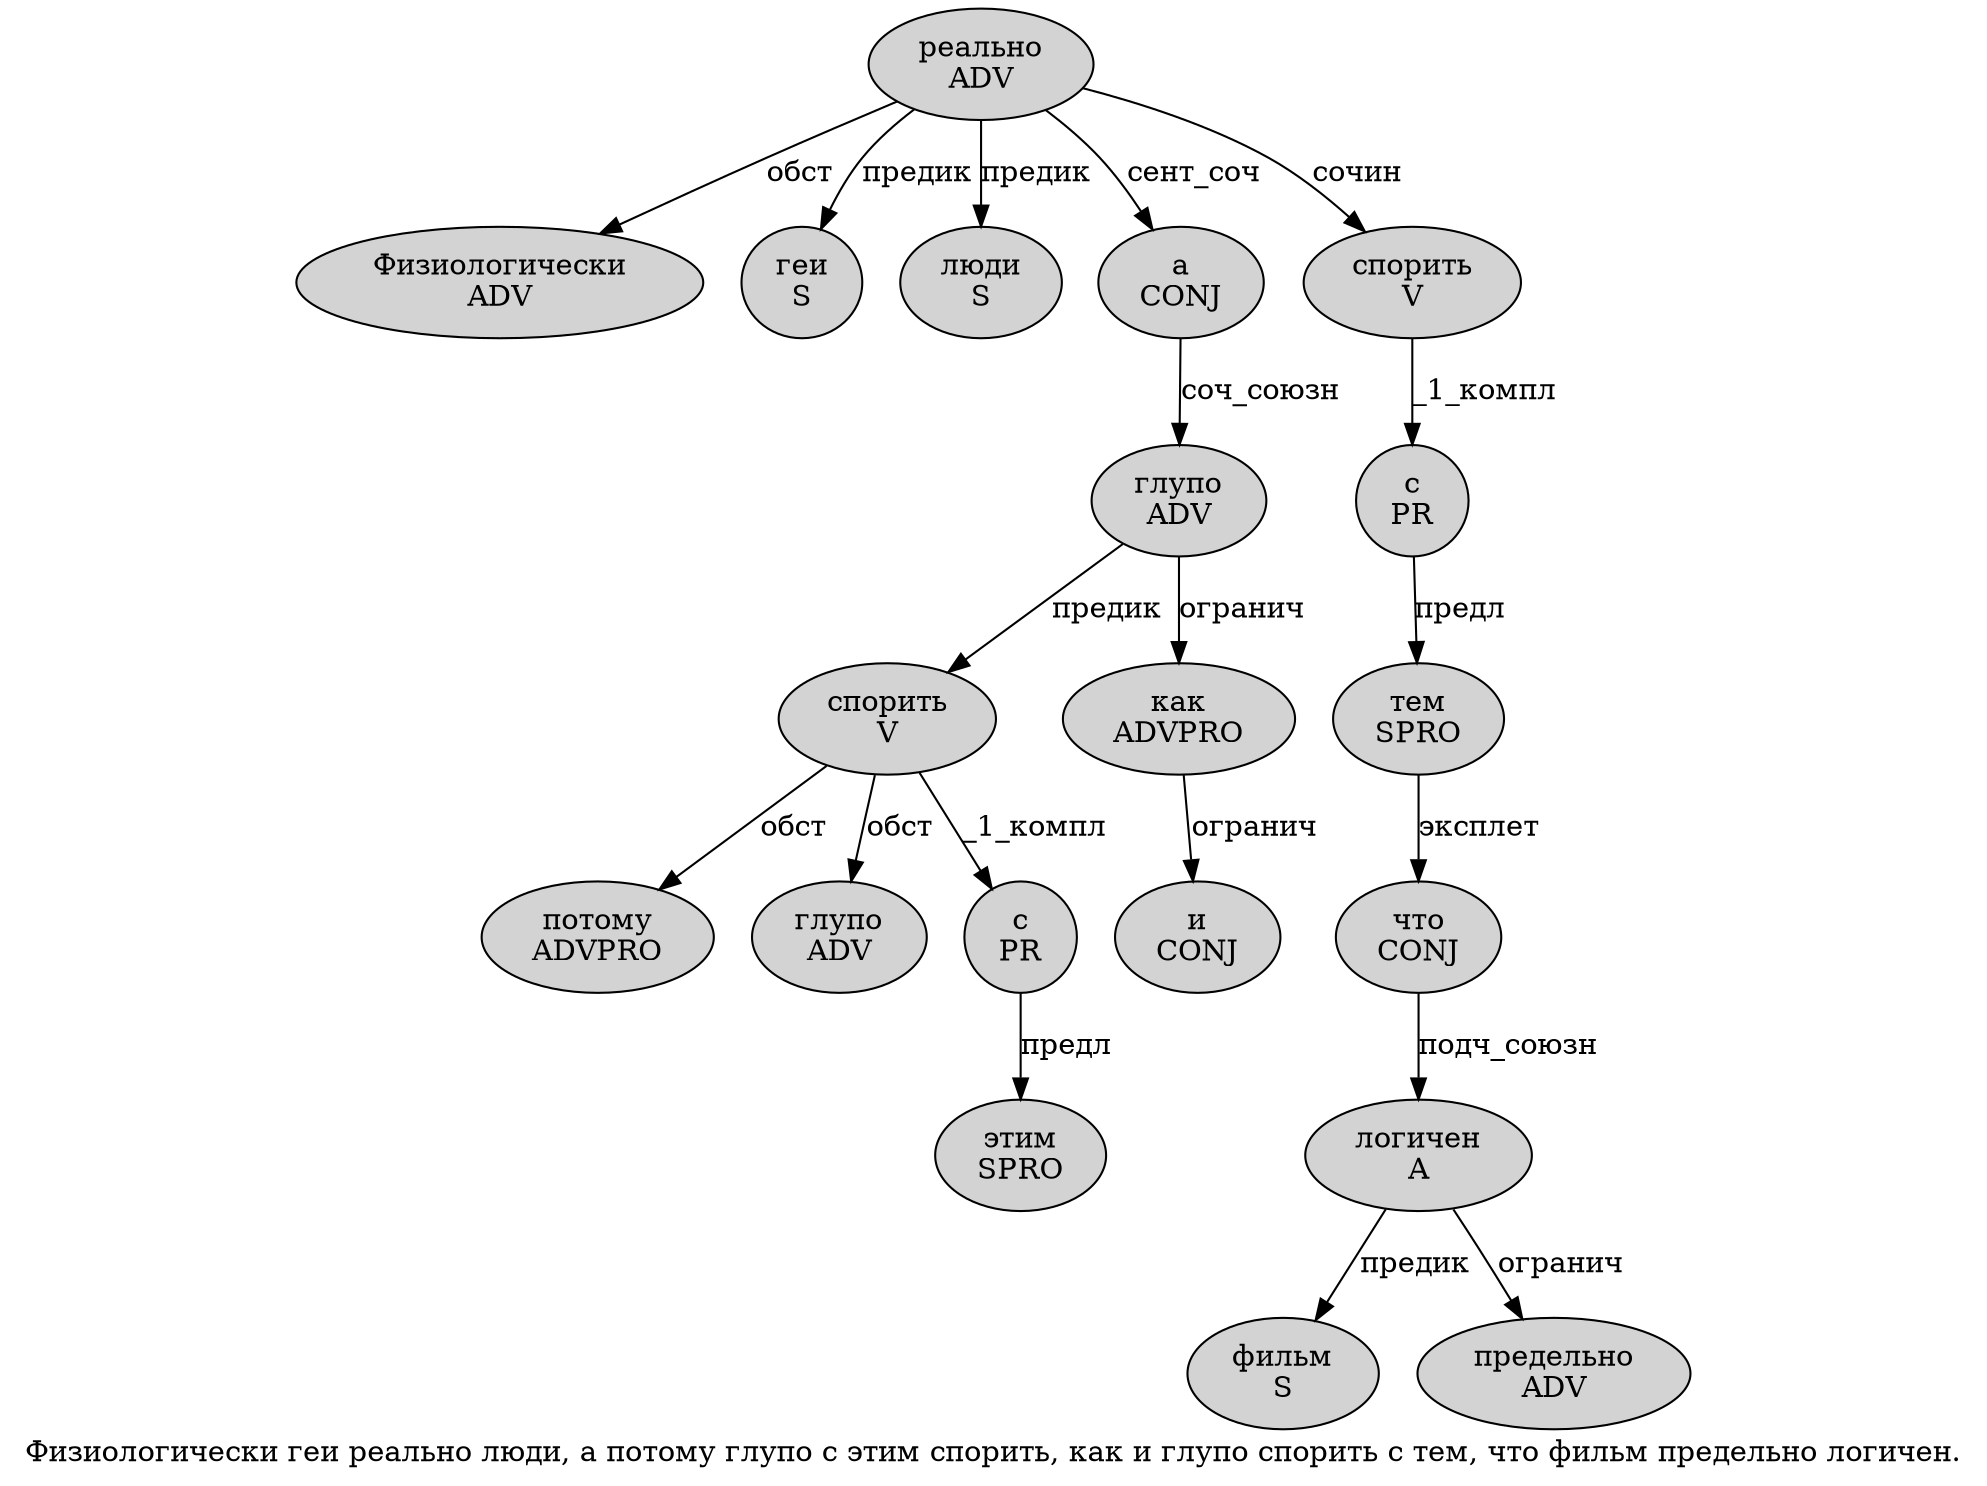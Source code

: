 digraph SENTENCE_3011 {
	graph [label="Физиологически геи реально люди, а потому глупо с этим спорить, как и глупо спорить с тем, что фильм предельно логичен."]
	node [style=filled]
		0 [label="Физиологически
ADV" color="" fillcolor=lightgray penwidth=1 shape=ellipse]
		1 [label="геи
S" color="" fillcolor=lightgray penwidth=1 shape=ellipse]
		2 [label="реально
ADV" color="" fillcolor=lightgray penwidth=1 shape=ellipse]
		3 [label="люди
S" color="" fillcolor=lightgray penwidth=1 shape=ellipse]
		5 [label="а
CONJ" color="" fillcolor=lightgray penwidth=1 shape=ellipse]
		6 [label="потому
ADVPRO" color="" fillcolor=lightgray penwidth=1 shape=ellipse]
		7 [label="глупо
ADV" color="" fillcolor=lightgray penwidth=1 shape=ellipse]
		8 [label="с
PR" color="" fillcolor=lightgray penwidth=1 shape=ellipse]
		9 [label="этим
SPRO" color="" fillcolor=lightgray penwidth=1 shape=ellipse]
		10 [label="спорить
V" color="" fillcolor=lightgray penwidth=1 shape=ellipse]
		12 [label="как
ADVPRO" color="" fillcolor=lightgray penwidth=1 shape=ellipse]
		13 [label="и
CONJ" color="" fillcolor=lightgray penwidth=1 shape=ellipse]
		14 [label="глупо
ADV" color="" fillcolor=lightgray penwidth=1 shape=ellipse]
		15 [label="спорить
V" color="" fillcolor=lightgray penwidth=1 shape=ellipse]
		16 [label="с
PR" color="" fillcolor=lightgray penwidth=1 shape=ellipse]
		17 [label="тем
SPRO" color="" fillcolor=lightgray penwidth=1 shape=ellipse]
		19 [label="что
CONJ" color="" fillcolor=lightgray penwidth=1 shape=ellipse]
		20 [label="фильм
S" color="" fillcolor=lightgray penwidth=1 shape=ellipse]
		21 [label="предельно
ADV" color="" fillcolor=lightgray penwidth=1 shape=ellipse]
		22 [label="логичен
A" color="" fillcolor=lightgray penwidth=1 shape=ellipse]
			15 -> 16 [label="_1_компл"]
			17 -> 19 [label="эксплет"]
			16 -> 17 [label="предл"]
			19 -> 22 [label="подч_союзн"]
			14 -> 10 [label="предик"]
			14 -> 12 [label="огранич"]
			10 -> 6 [label="обст"]
			10 -> 7 [label="обст"]
			10 -> 8 [label="_1_компл"]
			2 -> 0 [label="обст"]
			2 -> 1 [label="предик"]
			2 -> 3 [label="предик"]
			2 -> 5 [label="сент_соч"]
			2 -> 15 [label="сочин"]
			12 -> 13 [label="огранич"]
			5 -> 14 [label="соч_союзн"]
			8 -> 9 [label="предл"]
			22 -> 20 [label="предик"]
			22 -> 21 [label="огранич"]
}